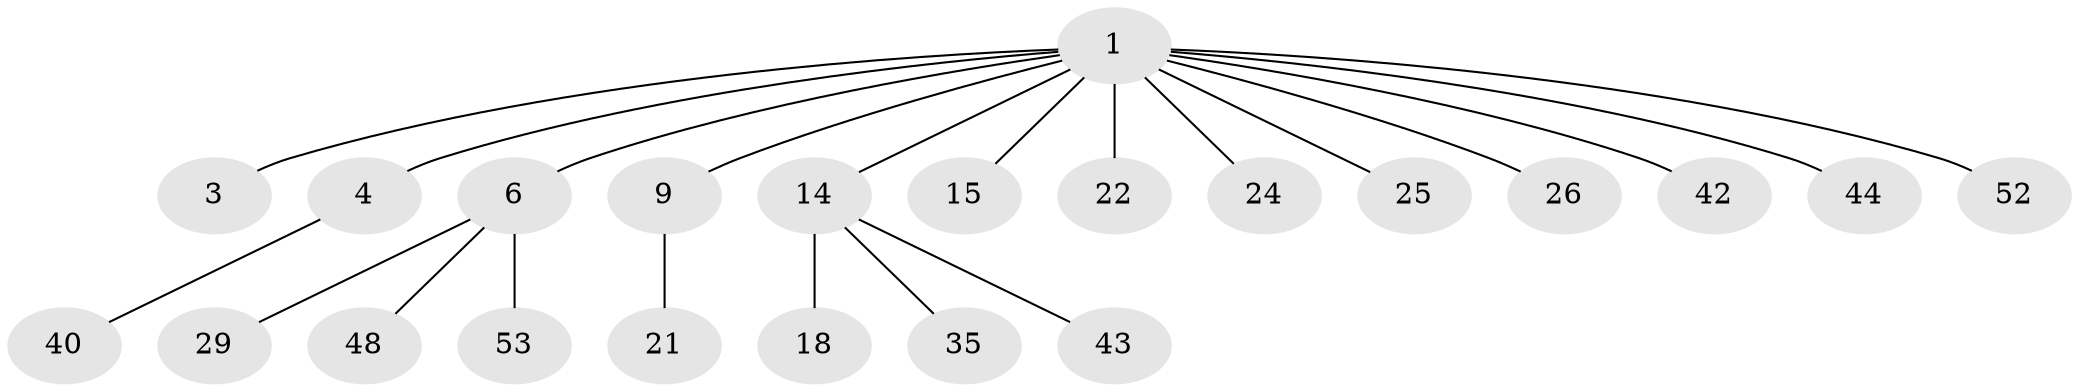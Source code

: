 // original degree distribution, {7: 0.013513513513513514, 8: 0.013513513513513514, 1: 0.4864864864864865, 3: 0.1891891891891892, 2: 0.24324324324324326, 4: 0.04054054054054054, 5: 0.013513513513513514}
// Generated by graph-tools (version 1.1) at 2025/19/03/04/25 18:19:04]
// undirected, 22 vertices, 21 edges
graph export_dot {
graph [start="1"]
  node [color=gray90,style=filled];
  1 [super="+2+8+49+33+11"];
  3;
  4 [super="+5+7"];
  6 [super="+13+36"];
  9 [super="+10+30"];
  14 [super="+41+23+16"];
  15 [super="+45+74"];
  18;
  21 [super="+67+37"];
  22 [super="+68+56"];
  24;
  25;
  26 [super="+39"];
  29 [super="+32+38"];
  35 [super="+64"];
  40;
  42;
  43 [super="+70+51"];
  44 [super="+59+47"];
  48;
  52 [super="+73+54"];
  53;
  1 -- 6;
  1 -- 15;
  1 -- 3;
  1 -- 4;
  1 -- 9;
  1 -- 42;
  1 -- 14;
  1 -- 25;
  1 -- 26;
  1 -- 24;
  1 -- 44;
  1 -- 52;
  1 -- 22;
  4 -- 40;
  6 -- 29;
  6 -- 53;
  6 -- 48;
  9 -- 21;
  14 -- 43;
  14 -- 18;
  14 -- 35;
}
